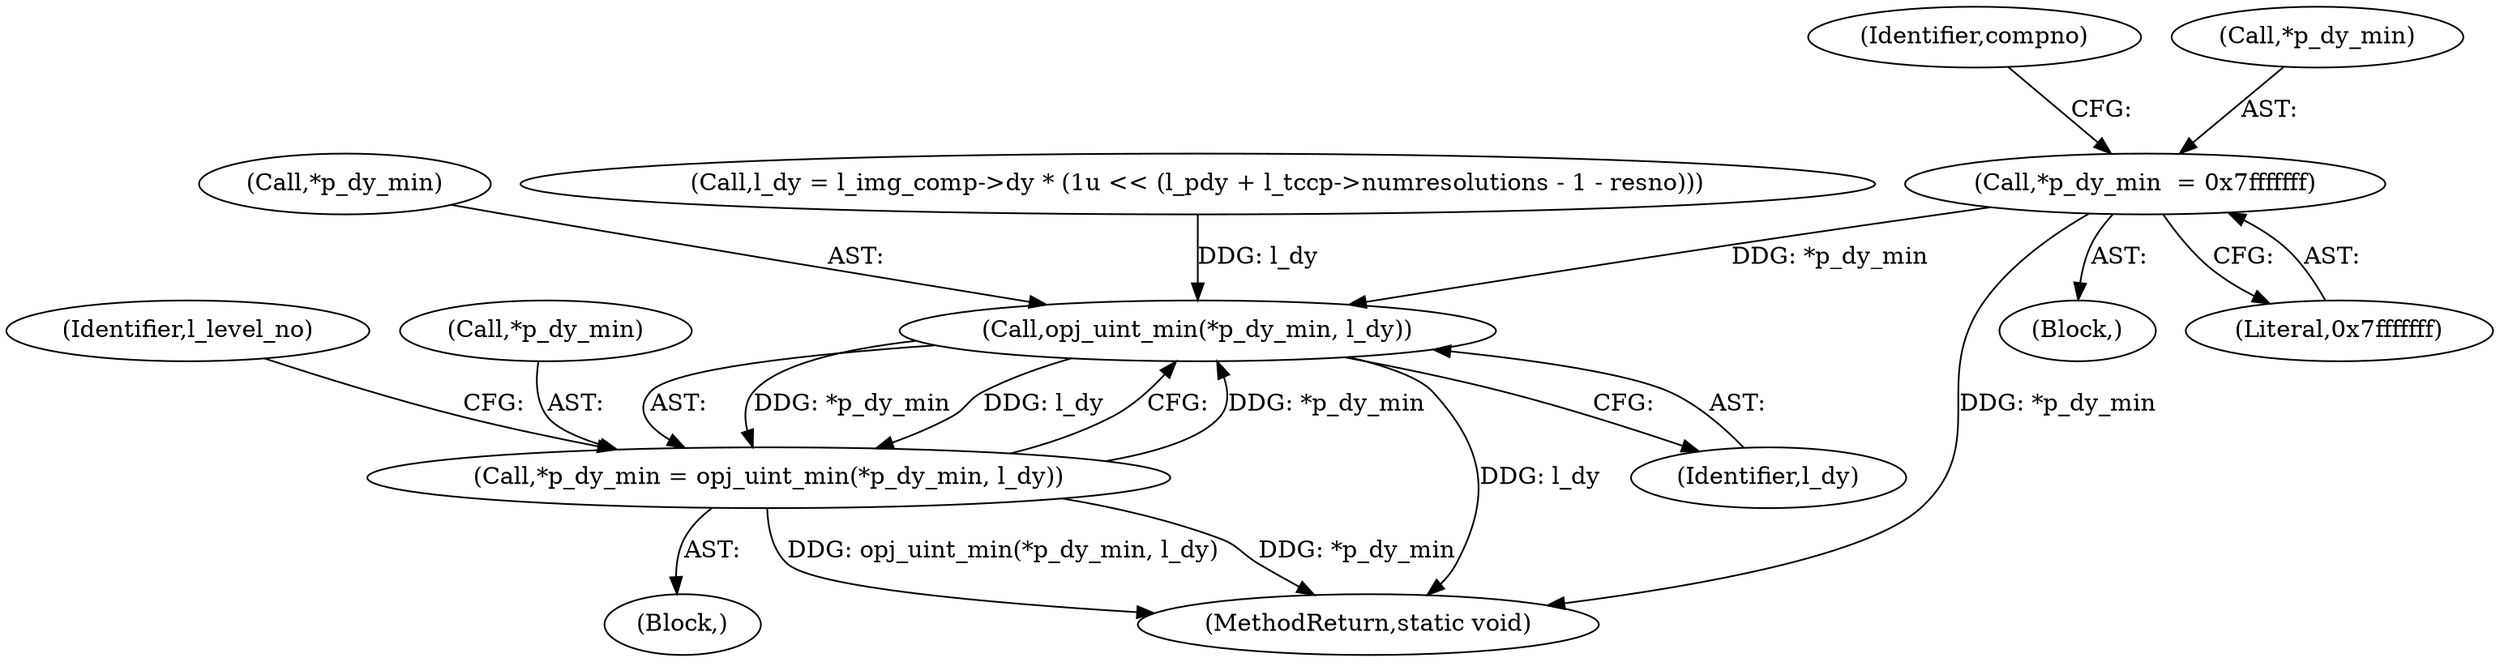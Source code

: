 digraph "0_openjpeg_c58df149900df862806d0e892859b41115875845@pointer" {
"1000290" [label="(Call,*p_dy_min  = 0x7fffffff)"];
"1000450" [label="(Call,opj_uint_min(*p_dy_min, l_dy))"];
"1000447" [label="(Call,*p_dy_min = opj_uint_min(*p_dy_min, l_dy))"];
"1000447" [label="(Call,*p_dy_min = opj_uint_min(*p_dy_min, l_dy))"];
"1000389" [label="(Block,)"];
"1000574" [label="(MethodReturn,static void)"];
"1000296" [label="(Identifier,compno)"];
"1000127" [label="(Block,)"];
"1000450" [label="(Call,opj_uint_min(*p_dy_min, l_dy))"];
"1000453" [label="(Identifier,l_dy)"];
"1000451" [label="(Call,*p_dy_min)"];
"1000423" [label="(Call,l_dy = l_img_comp->dy * (1u << (l_pdy + l_tccp->numresolutions - 1 - resno)))"];
"1000293" [label="(Literal,0x7fffffff)"];
"1000455" [label="(Identifier,l_level_no)"];
"1000291" [label="(Call,*p_dy_min)"];
"1000448" [label="(Call,*p_dy_min)"];
"1000290" [label="(Call,*p_dy_min  = 0x7fffffff)"];
"1000290" -> "1000127"  [label="AST: "];
"1000290" -> "1000293"  [label="CFG: "];
"1000291" -> "1000290"  [label="AST: "];
"1000293" -> "1000290"  [label="AST: "];
"1000296" -> "1000290"  [label="CFG: "];
"1000290" -> "1000574"  [label="DDG: *p_dy_min"];
"1000290" -> "1000450"  [label="DDG: *p_dy_min"];
"1000450" -> "1000447"  [label="AST: "];
"1000450" -> "1000453"  [label="CFG: "];
"1000451" -> "1000450"  [label="AST: "];
"1000453" -> "1000450"  [label="AST: "];
"1000447" -> "1000450"  [label="CFG: "];
"1000450" -> "1000574"  [label="DDG: l_dy"];
"1000450" -> "1000447"  [label="DDG: *p_dy_min"];
"1000450" -> "1000447"  [label="DDG: l_dy"];
"1000447" -> "1000450"  [label="DDG: *p_dy_min"];
"1000423" -> "1000450"  [label="DDG: l_dy"];
"1000447" -> "1000389"  [label="AST: "];
"1000448" -> "1000447"  [label="AST: "];
"1000455" -> "1000447"  [label="CFG: "];
"1000447" -> "1000574"  [label="DDG: opj_uint_min(*p_dy_min, l_dy)"];
"1000447" -> "1000574"  [label="DDG: *p_dy_min"];
}
